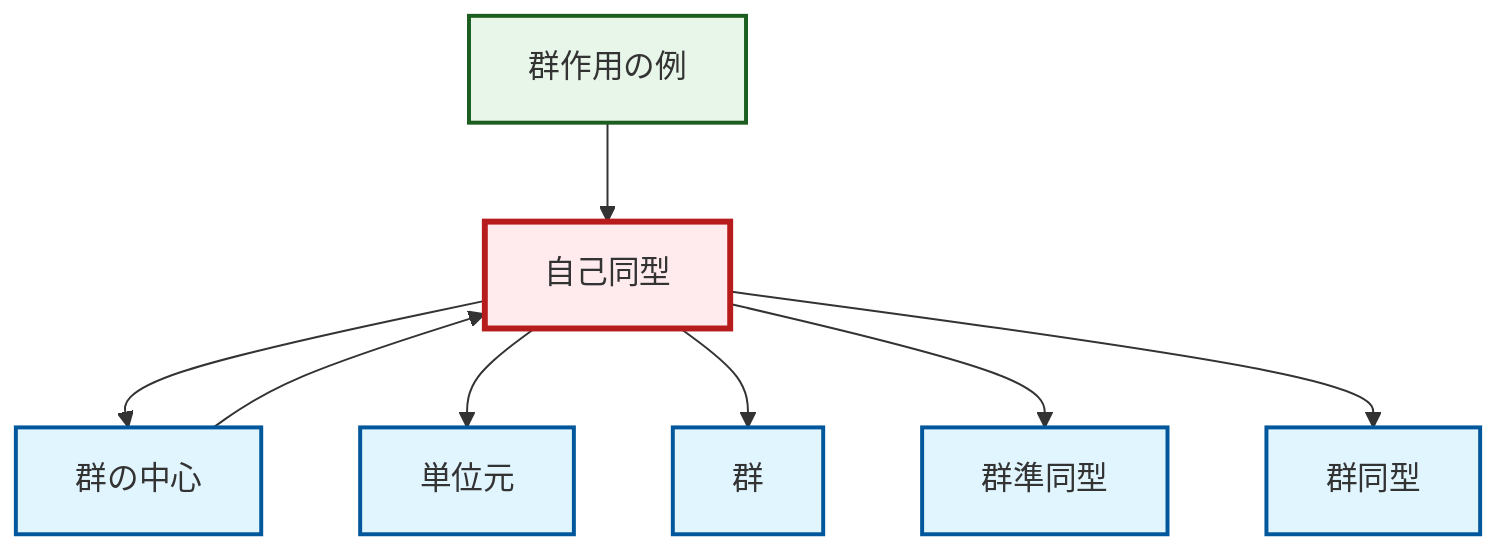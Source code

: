 graph TD
    classDef definition fill:#e1f5fe,stroke:#01579b,stroke-width:2px
    classDef theorem fill:#f3e5f5,stroke:#4a148c,stroke-width:2px
    classDef axiom fill:#fff3e0,stroke:#e65100,stroke-width:2px
    classDef example fill:#e8f5e9,stroke:#1b5e20,stroke-width:2px
    classDef current fill:#ffebee,stroke:#b71c1c,stroke-width:3px
    def-isomorphism["群同型"]:::definition
    def-homomorphism["群準同型"]:::definition
    def-identity-element["単位元"]:::definition
    ex-group-action-examples["群作用の例"]:::example
    def-automorphism["自己同型"]:::definition
    def-center-of-group["群の中心"]:::definition
    def-group["群"]:::definition
    def-automorphism --> def-center-of-group
    ex-group-action-examples --> def-automorphism
    def-center-of-group --> def-automorphism
    def-automorphism --> def-identity-element
    def-automorphism --> def-group
    def-automorphism --> def-homomorphism
    def-automorphism --> def-isomorphism
    class def-automorphism current